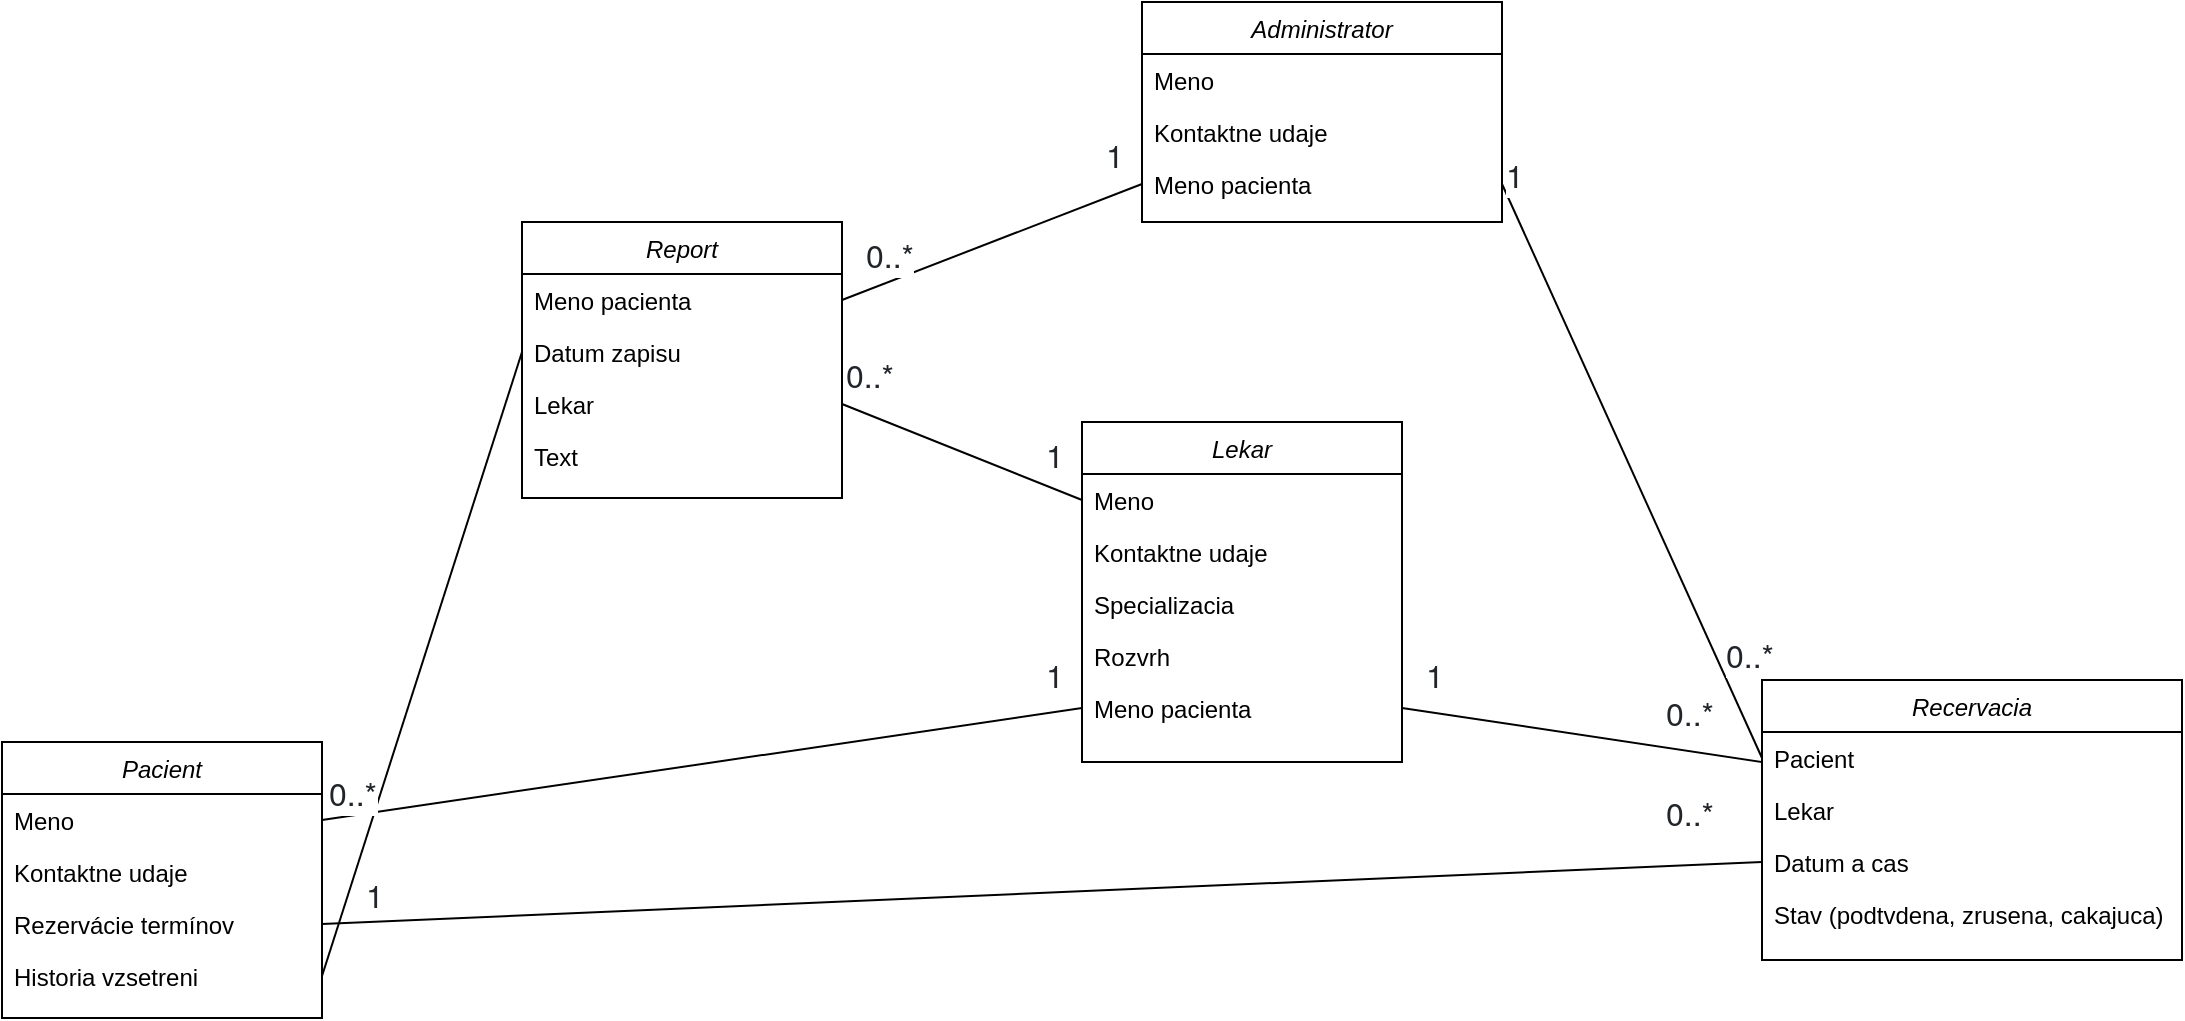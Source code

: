 <mxfile version="26.1.0">
  <diagram id="C5RBs43oDa-KdzZeNtuy" name="Page-1">
    <mxGraphModel dx="3686" dy="2660" grid="1" gridSize="10" guides="1" tooltips="1" connect="1" arrows="1" fold="1" page="1" pageScale="1" pageWidth="827" pageHeight="1169" math="0" shadow="0">
      <root>
        <mxCell id="WIyWlLk6GJQsqaUBKTNV-0" />
        <mxCell id="WIyWlLk6GJQsqaUBKTNV-1" parent="WIyWlLk6GJQsqaUBKTNV-0" />
        <mxCell id="SIPUVN5U4NCSUaF6MyJB-0" value="Pacient" style="swimlane;fontStyle=2;align=center;verticalAlign=top;childLayout=stackLayout;horizontal=1;startSize=26;horizontalStack=0;resizeParent=1;resizeLast=0;collapsible=1;marginBottom=0;rounded=0;shadow=0;strokeWidth=1;" vertex="1" parent="WIyWlLk6GJQsqaUBKTNV-1">
          <mxGeometry x="90" y="-200" width="160" height="138" as="geometry">
            <mxRectangle x="230" y="140" width="160" height="26" as="alternateBounds" />
          </mxGeometry>
        </mxCell>
        <mxCell id="SIPUVN5U4NCSUaF6MyJB-1" value="Meno" style="text;align=left;verticalAlign=top;spacingLeft=4;spacingRight=4;overflow=hidden;rotatable=0;points=[[0,0.5],[1,0.5]];portConstraint=eastwest;" vertex="1" parent="SIPUVN5U4NCSUaF6MyJB-0">
          <mxGeometry y="26" width="160" height="26" as="geometry" />
        </mxCell>
        <mxCell id="SIPUVN5U4NCSUaF6MyJB-2" value="Kontaktne udaje" style="text;align=left;verticalAlign=top;spacingLeft=4;spacingRight=4;overflow=hidden;rotatable=0;points=[[0,0.5],[1,0.5]];portConstraint=eastwest;rounded=0;shadow=0;html=0;" vertex="1" parent="SIPUVN5U4NCSUaF6MyJB-0">
          <mxGeometry y="52" width="160" height="26" as="geometry" />
        </mxCell>
        <mxCell id="SIPUVN5U4NCSUaF6MyJB-3" value="Rezervácie termínov" style="text;align=left;verticalAlign=top;spacingLeft=4;spacingRight=4;overflow=hidden;rotatable=0;points=[[0,0.5],[1,0.5]];portConstraint=eastwest;rounded=0;shadow=0;html=0;" vertex="1" parent="SIPUVN5U4NCSUaF6MyJB-0">
          <mxGeometry y="78" width="160" height="26" as="geometry" />
        </mxCell>
        <mxCell id="SIPUVN5U4NCSUaF6MyJB-6" value="Historia vzsetreni" style="text;align=left;verticalAlign=top;spacingLeft=4;spacingRight=4;overflow=hidden;rotatable=0;points=[[0,0.5],[1,0.5]];portConstraint=eastwest;rounded=0;shadow=0;html=0;" vertex="1" parent="SIPUVN5U4NCSUaF6MyJB-0">
          <mxGeometry y="104" width="160" height="26" as="geometry" />
        </mxCell>
        <mxCell id="SIPUVN5U4NCSUaF6MyJB-7" value="Lekar" style="swimlane;fontStyle=2;align=center;verticalAlign=top;childLayout=stackLayout;horizontal=1;startSize=26;horizontalStack=0;resizeParent=1;resizeLast=0;collapsible=1;marginBottom=0;rounded=0;shadow=0;strokeWidth=1;" vertex="1" parent="WIyWlLk6GJQsqaUBKTNV-1">
          <mxGeometry x="630" y="-360" width="160" height="170" as="geometry">
            <mxRectangle x="580" y="-100" width="160" height="26" as="alternateBounds" />
          </mxGeometry>
        </mxCell>
        <mxCell id="SIPUVN5U4NCSUaF6MyJB-8" value="Meno" style="text;align=left;verticalAlign=top;spacingLeft=4;spacingRight=4;overflow=hidden;rotatable=0;points=[[0,0.5],[1,0.5]];portConstraint=eastwest;" vertex="1" parent="SIPUVN5U4NCSUaF6MyJB-7">
          <mxGeometry y="26" width="160" height="26" as="geometry" />
        </mxCell>
        <mxCell id="SIPUVN5U4NCSUaF6MyJB-9" value="Kontaktne udaje" style="text;align=left;verticalAlign=top;spacingLeft=4;spacingRight=4;overflow=hidden;rotatable=0;points=[[0,0.5],[1,0.5]];portConstraint=eastwest;rounded=0;shadow=0;html=0;" vertex="1" parent="SIPUVN5U4NCSUaF6MyJB-7">
          <mxGeometry y="52" width="160" height="26" as="geometry" />
        </mxCell>
        <mxCell id="SIPUVN5U4NCSUaF6MyJB-10" value="Specializacia" style="text;align=left;verticalAlign=top;spacingLeft=4;spacingRight=4;overflow=hidden;rotatable=0;points=[[0,0.5],[1,0.5]];portConstraint=eastwest;rounded=0;shadow=0;html=0;" vertex="1" parent="SIPUVN5U4NCSUaF6MyJB-7">
          <mxGeometry y="78" width="160" height="26" as="geometry" />
        </mxCell>
        <mxCell id="SIPUVN5U4NCSUaF6MyJB-11" value="Rozvrh&#xa;" style="text;align=left;verticalAlign=top;spacingLeft=4;spacingRight=4;overflow=hidden;rotatable=0;points=[[0,0.5],[1,0.5]];portConstraint=eastwest;rounded=0;shadow=0;html=0;" vertex="1" parent="SIPUVN5U4NCSUaF6MyJB-7">
          <mxGeometry y="104" width="160" height="26" as="geometry" />
        </mxCell>
        <mxCell id="SIPUVN5U4NCSUaF6MyJB-13" value="Meno pacienta" style="text;align=left;verticalAlign=top;spacingLeft=4;spacingRight=4;overflow=hidden;rotatable=0;points=[[0,0.5],[1,0.5]];portConstraint=eastwest;rounded=0;shadow=0;html=0;" vertex="1" parent="SIPUVN5U4NCSUaF6MyJB-7">
          <mxGeometry y="130" width="160" height="26" as="geometry" />
        </mxCell>
        <mxCell id="SIPUVN5U4NCSUaF6MyJB-14" value="Administrator" style="swimlane;fontStyle=2;align=center;verticalAlign=top;childLayout=stackLayout;horizontal=1;startSize=26;horizontalStack=0;resizeParent=1;resizeLast=0;collapsible=1;marginBottom=0;rounded=0;shadow=0;strokeWidth=1;" vertex="1" parent="WIyWlLk6GJQsqaUBKTNV-1">
          <mxGeometry x="660" y="-570" width="180" height="110" as="geometry">
            <mxRectangle x="230" y="140" width="160" height="26" as="alternateBounds" />
          </mxGeometry>
        </mxCell>
        <mxCell id="SIPUVN5U4NCSUaF6MyJB-15" value="Meno" style="text;align=left;verticalAlign=top;spacingLeft=4;spacingRight=4;overflow=hidden;rotatable=0;points=[[0,0.5],[1,0.5]];portConstraint=eastwest;" vertex="1" parent="SIPUVN5U4NCSUaF6MyJB-14">
          <mxGeometry y="26" width="180" height="26" as="geometry" />
        </mxCell>
        <mxCell id="SIPUVN5U4NCSUaF6MyJB-16" value="Kontaktne udaje" style="text;align=left;verticalAlign=top;spacingLeft=4;spacingRight=4;overflow=hidden;rotatable=0;points=[[0,0.5],[1,0.5]];portConstraint=eastwest;rounded=0;shadow=0;html=0;" vertex="1" parent="SIPUVN5U4NCSUaF6MyJB-14">
          <mxGeometry y="52" width="180" height="26" as="geometry" />
        </mxCell>
        <mxCell id="SIPUVN5U4NCSUaF6MyJB-17" value="Meno pacienta" style="text;align=left;verticalAlign=top;spacingLeft=4;spacingRight=4;overflow=hidden;rotatable=0;points=[[0,0.5],[1,0.5]];portConstraint=eastwest;rounded=0;shadow=0;html=0;" vertex="1" parent="SIPUVN5U4NCSUaF6MyJB-14">
          <mxGeometry y="78" width="180" height="26" as="geometry" />
        </mxCell>
        <mxCell id="SIPUVN5U4NCSUaF6MyJB-19" value="Recervacia" style="swimlane;fontStyle=2;align=center;verticalAlign=top;childLayout=stackLayout;horizontal=1;startSize=26;horizontalStack=0;resizeParent=1;resizeLast=0;collapsible=1;marginBottom=0;rounded=0;shadow=0;strokeWidth=1;" vertex="1" parent="WIyWlLk6GJQsqaUBKTNV-1">
          <mxGeometry x="970" y="-231" width="210" height="140" as="geometry">
            <mxRectangle x="230" y="140" width="160" height="26" as="alternateBounds" />
          </mxGeometry>
        </mxCell>
        <mxCell id="SIPUVN5U4NCSUaF6MyJB-20" value="Pacient" style="text;align=left;verticalAlign=top;spacingLeft=4;spacingRight=4;overflow=hidden;rotatable=0;points=[[0,0.5],[1,0.5]];portConstraint=eastwest;" vertex="1" parent="SIPUVN5U4NCSUaF6MyJB-19">
          <mxGeometry y="26" width="210" height="26" as="geometry" />
        </mxCell>
        <mxCell id="SIPUVN5U4NCSUaF6MyJB-21" value="Lekar" style="text;align=left;verticalAlign=top;spacingLeft=4;spacingRight=4;overflow=hidden;rotatable=0;points=[[0,0.5],[1,0.5]];portConstraint=eastwest;rounded=0;shadow=0;html=0;" vertex="1" parent="SIPUVN5U4NCSUaF6MyJB-19">
          <mxGeometry y="52" width="210" height="26" as="geometry" />
        </mxCell>
        <mxCell id="SIPUVN5U4NCSUaF6MyJB-22" value="Datum a cas" style="text;align=left;verticalAlign=top;spacingLeft=4;spacingRight=4;overflow=hidden;rotatable=0;points=[[0,0.5],[1,0.5]];portConstraint=eastwest;rounded=0;shadow=0;html=0;" vertex="1" parent="SIPUVN5U4NCSUaF6MyJB-19">
          <mxGeometry y="78" width="210" height="26" as="geometry" />
        </mxCell>
        <mxCell id="SIPUVN5U4NCSUaF6MyJB-23" value="Stav (podtvdena, zrusena, cakajuca)" style="text;align=left;verticalAlign=top;spacingLeft=4;spacingRight=4;overflow=hidden;rotatable=0;points=[[0,0.5],[1,0.5]];portConstraint=eastwest;rounded=0;shadow=0;html=0;" vertex="1" parent="SIPUVN5U4NCSUaF6MyJB-19">
          <mxGeometry y="104" width="210" height="26" as="geometry" />
        </mxCell>
        <mxCell id="SIPUVN5U4NCSUaF6MyJB-28" value="Report" style="swimlane;fontStyle=2;align=center;verticalAlign=top;childLayout=stackLayout;horizontal=1;startSize=26;horizontalStack=0;resizeParent=1;resizeLast=0;collapsible=1;marginBottom=0;rounded=0;shadow=0;strokeWidth=1;" vertex="1" parent="WIyWlLk6GJQsqaUBKTNV-1">
          <mxGeometry x="350" y="-460" width="160" height="138" as="geometry">
            <mxRectangle x="230" y="140" width="160" height="26" as="alternateBounds" />
          </mxGeometry>
        </mxCell>
        <mxCell id="SIPUVN5U4NCSUaF6MyJB-29" value="Meno pacienta" style="text;align=left;verticalAlign=top;spacingLeft=4;spacingRight=4;overflow=hidden;rotatable=0;points=[[0,0.5],[1,0.5]];portConstraint=eastwest;" vertex="1" parent="SIPUVN5U4NCSUaF6MyJB-28">
          <mxGeometry y="26" width="160" height="26" as="geometry" />
        </mxCell>
        <mxCell id="SIPUVN5U4NCSUaF6MyJB-30" value="Datum zapisu" style="text;align=left;verticalAlign=top;spacingLeft=4;spacingRight=4;overflow=hidden;rotatable=0;points=[[0,0.5],[1,0.5]];portConstraint=eastwest;rounded=0;shadow=0;html=0;" vertex="1" parent="SIPUVN5U4NCSUaF6MyJB-28">
          <mxGeometry y="52" width="160" height="26" as="geometry" />
        </mxCell>
        <mxCell id="SIPUVN5U4NCSUaF6MyJB-31" value="Lekar" style="text;align=left;verticalAlign=top;spacingLeft=4;spacingRight=4;overflow=hidden;rotatable=0;points=[[0,0.5],[1,0.5]];portConstraint=eastwest;rounded=0;shadow=0;html=0;" vertex="1" parent="SIPUVN5U4NCSUaF6MyJB-28">
          <mxGeometry y="78" width="160" height="26" as="geometry" />
        </mxCell>
        <mxCell id="SIPUVN5U4NCSUaF6MyJB-32" value="Text" style="text;align=left;verticalAlign=top;spacingLeft=4;spacingRight=4;overflow=hidden;rotatable=0;points=[[0,0.5],[1,0.5]];portConstraint=eastwest;rounded=0;shadow=0;html=0;" vertex="1" parent="SIPUVN5U4NCSUaF6MyJB-28">
          <mxGeometry y="104" width="160" height="26" as="geometry" />
        </mxCell>
        <mxCell id="SIPUVN5U4NCSUaF6MyJB-34" value="" style="endArrow=none;html=1;rounded=0;entryX=1;entryY=0.5;entryDx=0;entryDy=0;exitX=0;exitY=0.5;exitDx=0;exitDy=0;" edge="1" parent="WIyWlLk6GJQsqaUBKTNV-1" source="SIPUVN5U4NCSUaF6MyJB-30" target="SIPUVN5U4NCSUaF6MyJB-6">
          <mxGeometry width="50" height="50" relative="1" as="geometry">
            <mxPoint x="403" y="-160" as="sourcePoint" />
            <mxPoint x="453" y="-210" as="targetPoint" />
          </mxGeometry>
        </mxCell>
        <mxCell id="SIPUVN5U4NCSUaF6MyJB-38" value="" style="endArrow=none;html=1;rounded=0;exitX=0;exitY=0.5;exitDx=0;exitDy=0;entryX=1;entryY=0.5;entryDx=0;entryDy=0;" edge="1" parent="WIyWlLk6GJQsqaUBKTNV-1" source="SIPUVN5U4NCSUaF6MyJB-8" target="SIPUVN5U4NCSUaF6MyJB-31">
          <mxGeometry width="50" height="50" relative="1" as="geometry">
            <mxPoint x="690" y="-80" as="sourcePoint" />
            <mxPoint x="740" y="-130" as="targetPoint" />
          </mxGeometry>
        </mxCell>
        <mxCell id="SIPUVN5U4NCSUaF6MyJB-40" value="" style="endArrow=none;html=1;rounded=0;entryX=1;entryY=0.5;entryDx=0;entryDy=0;exitX=0;exitY=0.5;exitDx=0;exitDy=0;" edge="1" parent="WIyWlLk6GJQsqaUBKTNV-1" source="SIPUVN5U4NCSUaF6MyJB-20" target="SIPUVN5U4NCSUaF6MyJB-17">
          <mxGeometry width="50" height="50" relative="1" as="geometry">
            <mxPoint x="690" y="-80" as="sourcePoint" />
            <mxPoint x="740" y="-130" as="targetPoint" />
          </mxGeometry>
        </mxCell>
        <mxCell id="SIPUVN5U4NCSUaF6MyJB-42" value="" style="endArrow=none;html=1;rounded=0;exitX=1;exitY=0.5;exitDx=0;exitDy=0;entryX=0;entryY=0.5;entryDx=0;entryDy=0;" edge="1" parent="WIyWlLk6GJQsqaUBKTNV-1" source="SIPUVN5U4NCSUaF6MyJB-13" target="SIPUVN5U4NCSUaF6MyJB-21">
          <mxGeometry width="50" height="50" relative="1" as="geometry">
            <mxPoint x="660" y="-120" as="sourcePoint" />
            <mxPoint x="710" y="-170" as="targetPoint" />
            <Array as="points">
              <mxPoint x="970" y="-190" />
            </Array>
          </mxGeometry>
        </mxCell>
        <mxCell id="SIPUVN5U4NCSUaF6MyJB-45" value="" style="endArrow=none;html=1;rounded=0;exitX=0;exitY=0.5;exitDx=0;exitDy=0;entryX=1;entryY=0.5;entryDx=0;entryDy=0;" edge="1" parent="WIyWlLk6GJQsqaUBKTNV-1" source="SIPUVN5U4NCSUaF6MyJB-13" target="SIPUVN5U4NCSUaF6MyJB-1">
          <mxGeometry width="50" height="50" relative="1" as="geometry">
            <mxPoint x="620" y="10" as="sourcePoint" />
            <mxPoint x="670" y="-40" as="targetPoint" />
          </mxGeometry>
        </mxCell>
        <mxCell id="SIPUVN5U4NCSUaF6MyJB-48" value="" style="endArrow=none;html=1;rounded=0;exitX=1;exitY=0.5;exitDx=0;exitDy=0;entryX=0;entryY=0.5;entryDx=0;entryDy=0;" edge="1" parent="WIyWlLk6GJQsqaUBKTNV-1" source="SIPUVN5U4NCSUaF6MyJB-3" target="SIPUVN5U4NCSUaF6MyJB-22">
          <mxGeometry width="50" height="50" relative="1" as="geometry">
            <mxPoint x="620" y="-10" as="sourcePoint" />
            <mxPoint x="670" y="-60" as="targetPoint" />
          </mxGeometry>
        </mxCell>
        <mxCell id="SIPUVN5U4NCSUaF6MyJB-50" value="" style="endArrow=none;html=1;rounded=0;entryX=0;entryY=0.5;entryDx=0;entryDy=0;exitX=1;exitY=0.5;exitDx=0;exitDy=0;" edge="1" parent="WIyWlLk6GJQsqaUBKTNV-1" source="SIPUVN5U4NCSUaF6MyJB-29" target="SIPUVN5U4NCSUaF6MyJB-17">
          <mxGeometry width="50" height="50" relative="1" as="geometry">
            <mxPoint x="730" y="-260" as="sourcePoint" />
            <mxPoint x="780" y="-310" as="targetPoint" />
          </mxGeometry>
        </mxCell>
        <mxCell id="SIPUVN5U4NCSUaF6MyJB-52" value="&lt;span style=&quot;color: rgb(33, 37, 41); font-family: &amp;quot;Fira Sans&amp;quot;, &amp;quot;Helvetica Neue&amp;quot;, Helvetica, Arial, sans-serif; font-size: 16px; font-style: normal; font-variant-ligatures: normal; font-variant-caps: normal; font-weight: 400; letter-spacing: normal; orphans: 2; text-align: -webkit-left; text-indent: 0px; text-transform: none; widows: 2; word-spacing: 0px; -webkit-text-stroke-width: 0px; white-space: normal; background-color: rgb(255, 255, 255); text-decoration-thickness: initial; text-decoration-style: initial; text-decoration-color: initial; display: inline !important; float: none;&quot;&gt;1&lt;/span&gt;" style="text;whiteSpace=wrap;html=1;" vertex="1" parent="WIyWlLk6GJQsqaUBKTNV-1">
          <mxGeometry x="610" y="-360" width="40" height="40" as="geometry" />
        </mxCell>
        <mxCell id="SIPUVN5U4NCSUaF6MyJB-54" value="&lt;span style=&quot;color: rgb(33, 37, 41); font-family: &amp;quot;Fira Sans&amp;quot;, &amp;quot;Helvetica Neue&amp;quot;, Helvetica, Arial, sans-serif; font-size: 16px; font-style: normal; font-variant-ligatures: normal; font-variant-caps: normal; font-weight: 400; letter-spacing: normal; orphans: 2; text-align: -webkit-left; text-indent: 0px; text-transform: none; widows: 2; word-spacing: 0px; -webkit-text-stroke-width: 0px; white-space: normal; background-color: rgb(255, 255, 255); text-decoration-thickness: initial; text-decoration-style: initial; text-decoration-color: initial; float: none; display: inline !important;&quot;&gt;0..*&lt;/span&gt;" style="text;whiteSpace=wrap;html=1;" vertex="1" parent="WIyWlLk6GJQsqaUBKTNV-1">
          <mxGeometry x="510" y="-400" width="40" height="40" as="geometry" />
        </mxCell>
        <mxCell id="SIPUVN5U4NCSUaF6MyJB-55" value="&lt;span style=&quot;color: rgb(33, 37, 41); font-family: &amp;quot;Fira Sans&amp;quot;, &amp;quot;Helvetica Neue&amp;quot;, Helvetica, Arial, sans-serif; font-size: 16px; font-style: normal; font-variant-ligatures: normal; font-variant-caps: normal; font-weight: 400; letter-spacing: normal; orphans: 2; text-align: -webkit-left; text-indent: 0px; text-transform: none; widows: 2; word-spacing: 0px; -webkit-text-stroke-width: 0px; white-space: normal; background-color: rgb(255, 255, 255); text-decoration-thickness: initial; text-decoration-style: initial; text-decoration-color: initial; float: none; display: inline !important;&quot;&gt;1&lt;/span&gt;" style="text;whiteSpace=wrap;html=1;" vertex="1" parent="WIyWlLk6GJQsqaUBKTNV-1">
          <mxGeometry x="840" y="-500" width="60" height="40" as="geometry" />
        </mxCell>
        <mxCell id="SIPUVN5U4NCSUaF6MyJB-56" value="&lt;span style=&quot;color: rgb(33, 37, 41); font-family: &amp;quot;Fira Sans&amp;quot;, &amp;quot;Helvetica Neue&amp;quot;, Helvetica, Arial, sans-serif; font-size: 16px; font-style: normal; font-variant-ligatures: normal; font-variant-caps: normal; font-weight: 400; letter-spacing: normal; orphans: 2; text-align: -webkit-left; text-indent: 0px; text-transform: none; widows: 2; word-spacing: 0px; -webkit-text-stroke-width: 0px; white-space: normal; background-color: rgb(255, 255, 255); text-decoration-thickness: initial; text-decoration-style: initial; text-decoration-color: initial; display: inline !important; float: none;&quot;&gt;0..*&lt;/span&gt;" style="text;whiteSpace=wrap;html=1;" vertex="1" parent="WIyWlLk6GJQsqaUBKTNV-1">
          <mxGeometry x="950" y="-260" width="60" height="40" as="geometry" />
        </mxCell>
        <mxCell id="SIPUVN5U4NCSUaF6MyJB-57" value="&lt;span style=&quot;color: rgb(33, 37, 41); font-family: &amp;quot;Fira Sans&amp;quot;, &amp;quot;Helvetica Neue&amp;quot;, Helvetica, Arial, sans-serif; font-size: 16px; font-style: normal; font-variant-ligatures: normal; font-variant-caps: normal; font-weight: 400; letter-spacing: normal; orphans: 2; text-align: -webkit-left; text-indent: 0px; text-transform: none; widows: 2; word-spacing: 0px; -webkit-text-stroke-width: 0px; white-space: normal; background-color: rgb(255, 255, 255); text-decoration-thickness: initial; text-decoration-style: initial; text-decoration-color: initial; display: inline !important; float: none;&quot;&gt;1&lt;/span&gt;" style="text;whiteSpace=wrap;html=1;" vertex="1" parent="WIyWlLk6GJQsqaUBKTNV-1">
          <mxGeometry x="610" y="-250" width="40" height="40" as="geometry" />
        </mxCell>
        <mxCell id="SIPUVN5U4NCSUaF6MyJB-58" value="&lt;span style=&quot;color: rgb(33, 37, 41); font-family: &amp;quot;Fira Sans&amp;quot;, &amp;quot;Helvetica Neue&amp;quot;, Helvetica, Arial, sans-serif; font-size: 16px; text-align: -webkit-left; text-wrap: wrap; background-color: rgb(255, 255, 255);&quot;&gt;0..*&lt;/span&gt;" style="text;html=1;align=center;verticalAlign=middle;resizable=0;points=[];autosize=1;strokeColor=none;fillColor=none;" vertex="1" parent="WIyWlLk6GJQsqaUBKTNV-1">
          <mxGeometry x="240" y="-190" width="50" height="30" as="geometry" />
        </mxCell>
        <mxCell id="SIPUVN5U4NCSUaF6MyJB-59" value="&lt;span style=&quot;color: rgb(33, 37, 41); font-family: &amp;quot;Fira Sans&amp;quot;, &amp;quot;Helvetica Neue&amp;quot;, Helvetica, Arial, sans-serif; font-size: 16px; font-style: normal; font-variant-ligatures: normal; font-variant-caps: normal; font-weight: 400; letter-spacing: normal; orphans: 2; text-align: -webkit-left; text-indent: 0px; text-transform: none; widows: 2; word-spacing: 0px; -webkit-text-stroke-width: 0px; white-space: normal; background-color: rgb(255, 255, 255); text-decoration-thickness: initial; text-decoration-style: initial; text-decoration-color: initial; float: none; display: inline !important;&quot;&gt;1&lt;/span&gt;" style="text;whiteSpace=wrap;html=1;" vertex="1" parent="WIyWlLk6GJQsqaUBKTNV-1">
          <mxGeometry x="640" y="-510" width="60" height="40" as="geometry" />
        </mxCell>
        <mxCell id="SIPUVN5U4NCSUaF6MyJB-61" value="&lt;span style=&quot;color: rgb(33, 37, 41); font-family: &amp;quot;Fira Sans&amp;quot;, &amp;quot;Helvetica Neue&amp;quot;, Helvetica, Arial, sans-serif; font-size: 16px; font-style: normal; font-variant-ligatures: normal; font-variant-caps: normal; font-weight: 400; letter-spacing: normal; orphans: 2; text-align: -webkit-left; text-indent: 0px; text-transform: none; widows: 2; word-spacing: 0px; -webkit-text-stroke-width: 0px; white-space: normal; background-color: rgb(255, 255, 255); text-decoration-thickness: initial; text-decoration-style: initial; text-decoration-color: initial; float: none; display: inline !important;&quot;&gt;0..*&lt;/span&gt;" style="text;whiteSpace=wrap;html=1;" vertex="1" parent="WIyWlLk6GJQsqaUBKTNV-1">
          <mxGeometry x="520" y="-460" width="40" height="40" as="geometry" />
        </mxCell>
        <mxCell id="SIPUVN5U4NCSUaF6MyJB-63" value="&lt;span style=&quot;color: rgb(33, 37, 41); font-family: &amp;quot;Fira Sans&amp;quot;, &amp;quot;Helvetica Neue&amp;quot;, Helvetica, Arial, sans-serif; font-size: 16px; font-style: normal; font-variant-ligatures: normal; font-variant-caps: normal; font-weight: 400; letter-spacing: normal; orphans: 2; text-align: -webkit-left; text-indent: 0px; text-transform: none; widows: 2; word-spacing: 0px; -webkit-text-stroke-width: 0px; white-space: normal; background-color: rgb(255, 255, 255); text-decoration-thickness: initial; text-decoration-style: initial; text-decoration-color: initial; display: inline !important; float: none;&quot;&gt;1&lt;/span&gt;" style="text;whiteSpace=wrap;html=1;" vertex="1" parent="WIyWlLk6GJQsqaUBKTNV-1">
          <mxGeometry x="800" y="-250" width="40" height="40" as="geometry" />
        </mxCell>
        <mxCell id="SIPUVN5U4NCSUaF6MyJB-64" value="&lt;span style=&quot;color: rgb(33, 37, 41); font-family: &amp;quot;Fira Sans&amp;quot;, &amp;quot;Helvetica Neue&amp;quot;, Helvetica, Arial, sans-serif; font-size: 16px; font-style: normal; font-variant-ligatures: normal; font-variant-caps: normal; font-weight: 400; letter-spacing: normal; orphans: 2; text-align: -webkit-left; text-indent: 0px; text-transform: none; widows: 2; word-spacing: 0px; -webkit-text-stroke-width: 0px; white-space: normal; background-color: rgb(255, 255, 255); text-decoration-thickness: initial; text-decoration-style: initial; text-decoration-color: initial; float: none; display: inline !important;&quot;&gt;0..*&lt;/span&gt;" style="text;whiteSpace=wrap;html=1;" vertex="1" parent="WIyWlLk6GJQsqaUBKTNV-1">
          <mxGeometry x="920" y="-231" width="40" height="40" as="geometry" />
        </mxCell>
        <mxCell id="SIPUVN5U4NCSUaF6MyJB-65" value="&lt;span style=&quot;color: rgb(33, 37, 41); font-family: &amp;quot;Fira Sans&amp;quot;, &amp;quot;Helvetica Neue&amp;quot;, Helvetica, Arial, sans-serif; font-size: 16px; font-style: normal; font-variant-ligatures: normal; font-variant-caps: normal; font-weight: 400; letter-spacing: normal; orphans: 2; text-align: -webkit-left; text-indent: 0px; text-transform: none; widows: 2; word-spacing: 0px; -webkit-text-stroke-width: 0px; white-space: normal; background-color: rgb(255, 255, 255); text-decoration-thickness: initial; text-decoration-style: initial; text-decoration-color: initial; float: none; display: inline !important;&quot;&gt;1&lt;/span&gt;" style="text;whiteSpace=wrap;html=1;" vertex="1" parent="WIyWlLk6GJQsqaUBKTNV-1">
          <mxGeometry x="270" y="-140" width="40" height="40" as="geometry" />
        </mxCell>
        <mxCell id="SIPUVN5U4NCSUaF6MyJB-69" value="&lt;span style=&quot;color: rgb(33, 37, 41); font-family: &amp;quot;Fira Sans&amp;quot;, &amp;quot;Helvetica Neue&amp;quot;, Helvetica, Arial, sans-serif; font-size: 16px; font-style: normal; font-variant-ligatures: normal; font-variant-caps: normal; font-weight: 400; letter-spacing: normal; orphans: 2; text-align: -webkit-left; text-indent: 0px; text-transform: none; widows: 2; word-spacing: 0px; -webkit-text-stroke-width: 0px; white-space: normal; background-color: rgb(255, 255, 255); text-decoration-thickness: initial; text-decoration-style: initial; text-decoration-color: initial; float: none; display: inline !important;&quot;&gt;0..*&lt;/span&gt;" style="text;whiteSpace=wrap;html=1;" vertex="1" parent="WIyWlLk6GJQsqaUBKTNV-1">
          <mxGeometry x="920" y="-181" width="40" height="40" as="geometry" />
        </mxCell>
      </root>
    </mxGraphModel>
  </diagram>
</mxfile>
